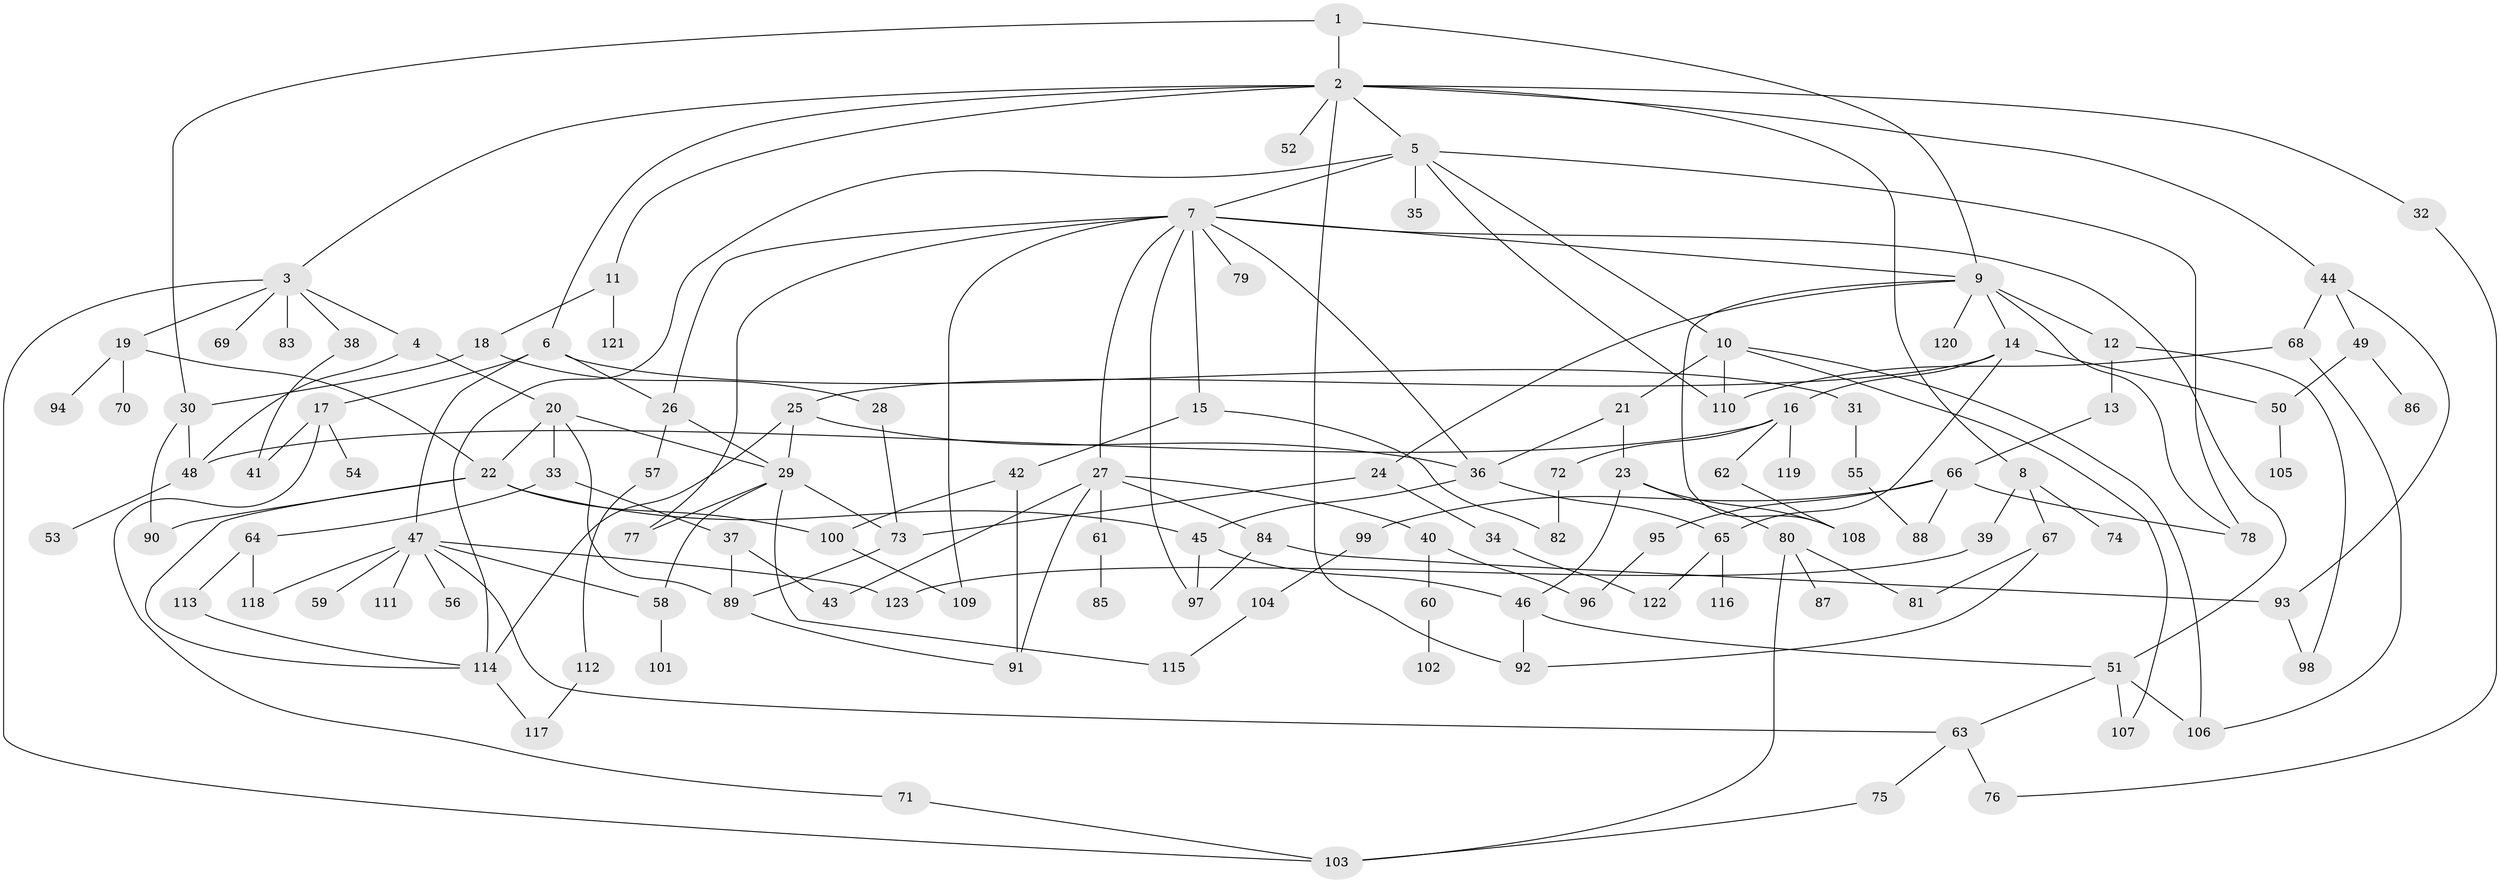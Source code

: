 // coarse degree distribution, {9: 0.023255813953488372, 11: 0.011627906976744186, 6: 0.08139534883720931, 3: 0.16279069767441862, 5: 0.11627906976744186, 14: 0.011627906976744186, 4: 0.11627906976744186, 2: 0.27906976744186046, 7: 0.011627906976744186, 1: 0.18604651162790697}
// Generated by graph-tools (version 1.1) at 2025/23/03/03/25 07:23:30]
// undirected, 123 vertices, 182 edges
graph export_dot {
graph [start="1"]
  node [color=gray90,style=filled];
  1;
  2;
  3;
  4;
  5;
  6;
  7;
  8;
  9;
  10;
  11;
  12;
  13;
  14;
  15;
  16;
  17;
  18;
  19;
  20;
  21;
  22;
  23;
  24;
  25;
  26;
  27;
  28;
  29;
  30;
  31;
  32;
  33;
  34;
  35;
  36;
  37;
  38;
  39;
  40;
  41;
  42;
  43;
  44;
  45;
  46;
  47;
  48;
  49;
  50;
  51;
  52;
  53;
  54;
  55;
  56;
  57;
  58;
  59;
  60;
  61;
  62;
  63;
  64;
  65;
  66;
  67;
  68;
  69;
  70;
  71;
  72;
  73;
  74;
  75;
  76;
  77;
  78;
  79;
  80;
  81;
  82;
  83;
  84;
  85;
  86;
  87;
  88;
  89;
  90;
  91;
  92;
  93;
  94;
  95;
  96;
  97;
  98;
  99;
  100;
  101;
  102;
  103;
  104;
  105;
  106;
  107;
  108;
  109;
  110;
  111;
  112;
  113;
  114;
  115;
  116;
  117;
  118;
  119;
  120;
  121;
  122;
  123;
  1 -- 2;
  1 -- 30;
  1 -- 9;
  2 -- 3;
  2 -- 5;
  2 -- 6;
  2 -- 8;
  2 -- 11;
  2 -- 32;
  2 -- 44;
  2 -- 52;
  2 -- 92;
  3 -- 4;
  3 -- 19;
  3 -- 38;
  3 -- 69;
  3 -- 83;
  3 -- 103;
  4 -- 20;
  4 -- 48;
  5 -- 7;
  5 -- 10;
  5 -- 35;
  5 -- 114;
  5 -- 78;
  5 -- 110;
  6 -- 17;
  6 -- 26;
  6 -- 31;
  6 -- 47;
  7 -- 9;
  7 -- 15;
  7 -- 27;
  7 -- 36;
  7 -- 51;
  7 -- 77;
  7 -- 79;
  7 -- 97;
  7 -- 26;
  7 -- 109;
  8 -- 39;
  8 -- 67;
  8 -- 74;
  9 -- 12;
  9 -- 14;
  9 -- 24;
  9 -- 78;
  9 -- 120;
  9 -- 108;
  10 -- 21;
  10 -- 107;
  10 -- 106;
  10 -- 110;
  11 -- 18;
  11 -- 121;
  12 -- 13;
  12 -- 98;
  13 -- 66;
  14 -- 16;
  14 -- 25;
  14 -- 50;
  14 -- 65;
  15 -- 42;
  15 -- 82;
  16 -- 48;
  16 -- 62;
  16 -- 72;
  16 -- 119;
  17 -- 54;
  17 -- 71;
  17 -- 41;
  18 -- 28;
  18 -- 30;
  19 -- 70;
  19 -- 94;
  19 -- 22;
  20 -- 22;
  20 -- 33;
  20 -- 29;
  20 -- 89;
  21 -- 23;
  21 -- 36;
  22 -- 45;
  22 -- 90;
  22 -- 100;
  22 -- 114;
  23 -- 80;
  23 -- 46;
  23 -- 108;
  24 -- 34;
  24 -- 73;
  25 -- 29;
  25 -- 114;
  25 -- 36;
  26 -- 57;
  26 -- 29;
  27 -- 40;
  27 -- 43;
  27 -- 61;
  27 -- 84;
  27 -- 91;
  28 -- 73;
  29 -- 58;
  29 -- 73;
  29 -- 115;
  29 -- 77;
  30 -- 48;
  30 -- 90;
  31 -- 55;
  32 -- 76;
  33 -- 37;
  33 -- 64;
  34 -- 122;
  36 -- 45;
  36 -- 65;
  37 -- 89;
  37 -- 43;
  38 -- 41;
  39 -- 123;
  40 -- 60;
  40 -- 96;
  42 -- 91;
  42 -- 100;
  44 -- 49;
  44 -- 68;
  44 -- 93;
  45 -- 46;
  45 -- 97;
  46 -- 51;
  46 -- 92;
  47 -- 56;
  47 -- 59;
  47 -- 63;
  47 -- 111;
  47 -- 118;
  47 -- 123;
  47 -- 58;
  48 -- 53;
  49 -- 86;
  49 -- 50;
  50 -- 105;
  51 -- 106;
  51 -- 107;
  51 -- 63;
  55 -- 88;
  57 -- 112;
  58 -- 101;
  60 -- 102;
  61 -- 85;
  62 -- 108;
  63 -- 75;
  63 -- 76;
  64 -- 113;
  64 -- 118;
  65 -- 116;
  65 -- 122;
  66 -- 88;
  66 -- 95;
  66 -- 99;
  66 -- 78;
  67 -- 81;
  67 -- 92;
  68 -- 110;
  68 -- 106;
  71 -- 103;
  72 -- 82;
  73 -- 89;
  75 -- 103;
  80 -- 87;
  80 -- 103;
  80 -- 81;
  84 -- 97;
  84 -- 93;
  89 -- 91;
  93 -- 98;
  95 -- 96;
  99 -- 104;
  100 -- 109;
  104 -- 115;
  112 -- 117;
  113 -- 114;
  114 -- 117;
}
